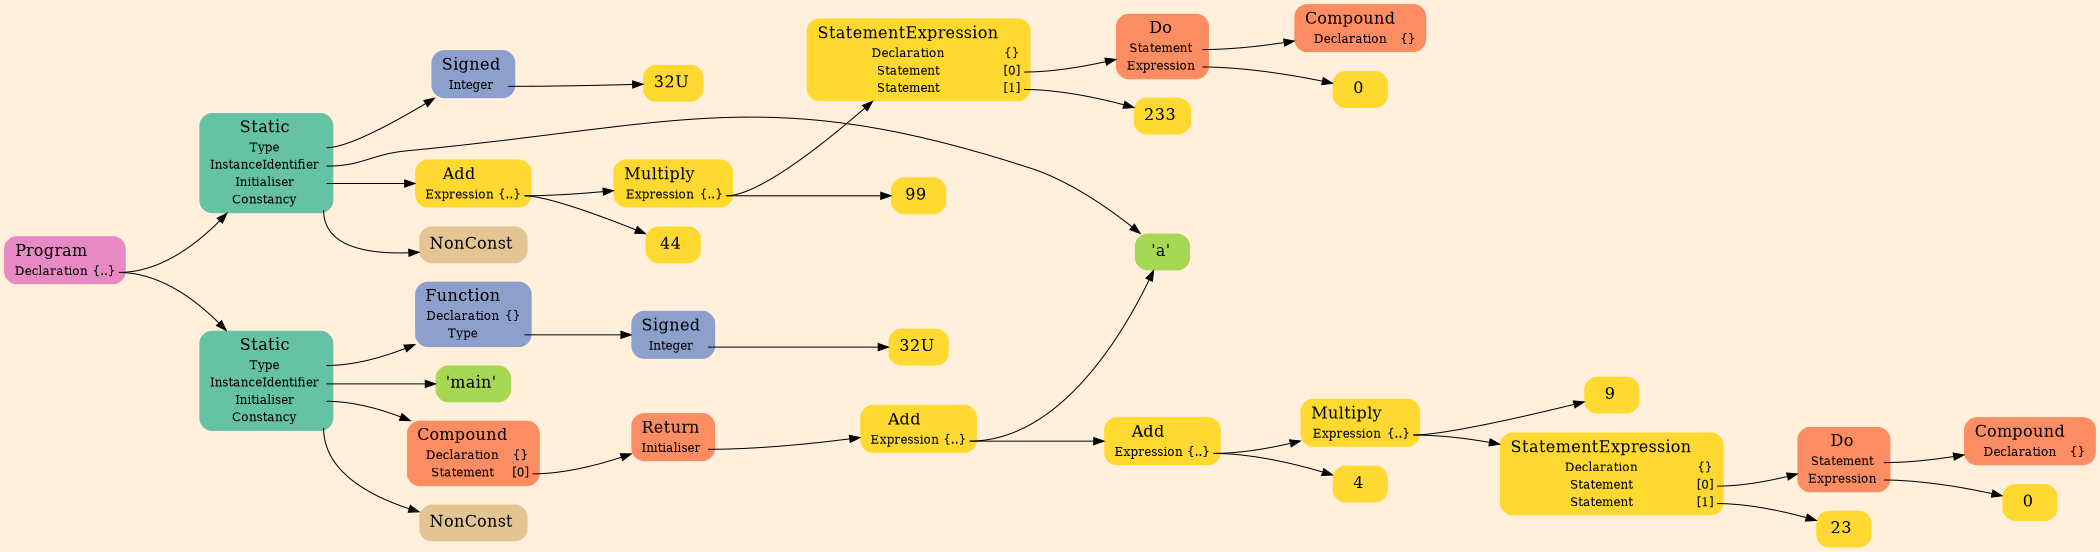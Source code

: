 digraph Inferno {
graph [
rankdir = "LR"
ranksep = 1.0
size = "14,20"
bgcolor = antiquewhite1
color = black
fontcolor = black
];
node [
];

"#I-2-1966" [
shape = "plaintext"
fillcolor = "/set28/4"
label = <<TABLE BORDER="0" CELLBORDER="0" CELLSPACING="0">
 <TR>
  <TD><FONT POINT-SIZE="16.0">Program</FONT></TD>
  <TD></TD>
 </TR>
 <TR>
  <TD>Declaration</TD>
  <TD PORT="port0">{..}</TD>
 </TR>
</TABLE>>
style = "rounded,filled"
fontsize = "12"
];
"#I-2-1970" [
shape = "plaintext"
fillcolor = "/set28/1"
label = <<TABLE BORDER="0" CELLBORDER="0" CELLSPACING="0">
 <TR>
  <TD><FONT POINT-SIZE="16.0">Static</FONT></TD>
  <TD></TD>
 </TR>
 <TR>
  <TD>Type</TD>
  <TD PORT="port0"></TD>
 </TR>
 <TR>
  <TD>InstanceIdentifier</TD>
  <TD PORT="port1"></TD>
 </TR>
 <TR>
  <TD>Initialiser</TD>
  <TD PORT="port2"></TD>
 </TR>
 <TR>
  <TD>Constancy</TD>
  <TD PORT="port3"></TD>
 </TR>
</TABLE>>
style = "rounded,filled"
fontsize = "12"
];
"#I-2-1972" [
shape = "plaintext"
fillcolor = "/set28/3"
label = <<TABLE BORDER="0" CELLBORDER="0" CELLSPACING="0">
 <TR>
  <TD><FONT POINT-SIZE="16.0">Signed</FONT></TD>
  <TD></TD>
 </TR>
 <TR>
  <TD>Integer</TD>
  <TD PORT="port0"></TD>
 </TR>
</TABLE>>
style = "rounded,filled"
fontsize = "12"
];
"#I-2-1973" [
shape = "plaintext"
fillcolor = "/set28/6"
label = <<TABLE BORDER="0" CELLBORDER="0" CELLSPACING="0">
 <TR>
  <TD><FONT POINT-SIZE="16.0">32U</FONT></TD>
  <TD></TD>
 </TR>
</TABLE>>
style = "rounded,filled"
fontsize = "12"
];
"#I-2-1971" [
shape = "plaintext"
fillcolor = "/set28/5"
label = <<TABLE BORDER="0" CELLBORDER="0" CELLSPACING="0">
 <TR>
  <TD><FONT POINT-SIZE="16.0">'a'</FONT></TD>
  <TD></TD>
 </TR>
</TABLE>>
style = "rounded,filled"
fontsize = "12"
];
"#I-2-1984" [
shape = "plaintext"
fillcolor = "/set28/6"
label = <<TABLE BORDER="0" CELLBORDER="0" CELLSPACING="0">
 <TR>
  <TD><FONT POINT-SIZE="16.0">Add</FONT></TD>
  <TD></TD>
 </TR>
 <TR>
  <TD>Expression</TD>
  <TD PORT="port0">{..}</TD>
 </TR>
</TABLE>>
style = "rounded,filled"
fontsize = "12"
];
"#I-2-1982" [
shape = "plaintext"
fillcolor = "/set28/6"
label = <<TABLE BORDER="0" CELLBORDER="0" CELLSPACING="0">
 <TR>
  <TD><FONT POINT-SIZE="16.0">Multiply</FONT></TD>
  <TD></TD>
 </TR>
 <TR>
  <TD>Expression</TD>
  <TD PORT="port0">{..}</TD>
 </TR>
</TABLE>>
style = "rounded,filled"
fontsize = "12"
];
"#I-2-1975" [
shape = "plaintext"
fillcolor = "/set28/6"
label = <<TABLE BORDER="0" CELLBORDER="0" CELLSPACING="0">
 <TR>
  <TD><FONT POINT-SIZE="16.0">99</FONT></TD>
  <TD></TD>
 </TR>
</TABLE>>
style = "rounded,filled"
fontsize = "12"
];
"#I-2-1981" [
shape = "plaintext"
fillcolor = "/set28/6"
label = <<TABLE BORDER="0" CELLBORDER="0" CELLSPACING="0">
 <TR>
  <TD><FONT POINT-SIZE="16.0">StatementExpression</FONT></TD>
  <TD></TD>
 </TR>
 <TR>
  <TD>Declaration</TD>
  <TD PORT="port0">{}</TD>
 </TR>
 <TR>
  <TD>Statement</TD>
  <TD PORT="port1">[0]</TD>
 </TR>
 <TR>
  <TD>Statement</TD>
  <TD PORT="port2">[1]</TD>
 </TR>
</TABLE>>
style = "rounded,filled"
fontsize = "12"
];
"#I-2-1978" [
shape = "plaintext"
fillcolor = "/set28/2"
label = <<TABLE BORDER="0" CELLBORDER="0" CELLSPACING="0">
 <TR>
  <TD><FONT POINT-SIZE="16.0">Do</FONT></TD>
  <TD></TD>
 </TR>
 <TR>
  <TD>Statement</TD>
  <TD PORT="port0"></TD>
 </TR>
 <TR>
  <TD>Expression</TD>
  <TD PORT="port1"></TD>
 </TR>
</TABLE>>
style = "rounded,filled"
fontsize = "12"
];
"#I-2-1976" [
shape = "plaintext"
fillcolor = "/set28/2"
label = <<TABLE BORDER="0" CELLBORDER="0" CELLSPACING="0">
 <TR>
  <TD><FONT POINT-SIZE="16.0">Compound</FONT></TD>
  <TD></TD>
 </TR>
 <TR>
  <TD>Declaration</TD>
  <TD PORT="port0">{}</TD>
 </TR>
</TABLE>>
style = "rounded,filled"
fontsize = "12"
];
"#I-2-1977" [
shape = "plaintext"
fillcolor = "/set28/6"
label = <<TABLE BORDER="0" CELLBORDER="0" CELLSPACING="0">
 <TR>
  <TD><FONT POINT-SIZE="16.0">0</FONT></TD>
  <TD></TD>
 </TR>
</TABLE>>
style = "rounded,filled"
fontsize = "12"
];
"#I-2-1979" [
shape = "plaintext"
fillcolor = "/set28/6"
label = <<TABLE BORDER="0" CELLBORDER="0" CELLSPACING="0">
 <TR>
  <TD><FONT POINT-SIZE="16.0">233</FONT></TD>
  <TD></TD>
 </TR>
</TABLE>>
style = "rounded,filled"
fontsize = "12"
];
"#I-2-1983" [
shape = "plaintext"
fillcolor = "/set28/6"
label = <<TABLE BORDER="0" CELLBORDER="0" CELLSPACING="0">
 <TR>
  <TD><FONT POINT-SIZE="16.0">44</FONT></TD>
  <TD></TD>
 </TR>
</TABLE>>
style = "rounded,filled"
fontsize = "12"
];
"#I-2-1969" [
shape = "plaintext"
fillcolor = "/set28/7"
label = <<TABLE BORDER="0" CELLBORDER="0" CELLSPACING="0">
 <TR>
  <TD><FONT POINT-SIZE="16.0">NonConst</FONT></TD>
  <TD></TD>
 </TR>
</TABLE>>
style = "rounded,filled"
fontsize = "12"
];
"#I-2-1987" [
shape = "plaintext"
fillcolor = "/set28/1"
label = <<TABLE BORDER="0" CELLBORDER="0" CELLSPACING="0">
 <TR>
  <TD><FONT POINT-SIZE="16.0">Static</FONT></TD>
  <TD></TD>
 </TR>
 <TR>
  <TD>Type</TD>
  <TD PORT="port0"></TD>
 </TR>
 <TR>
  <TD>InstanceIdentifier</TD>
  <TD PORT="port1"></TD>
 </TR>
 <TR>
  <TD>Initialiser</TD>
  <TD PORT="port2"></TD>
 </TR>
 <TR>
  <TD>Constancy</TD>
  <TD PORT="port3"></TD>
 </TR>
</TABLE>>
style = "rounded,filled"
fontsize = "12"
];
"#I-2-1989" [
shape = "plaintext"
fillcolor = "/set28/3"
label = <<TABLE BORDER="0" CELLBORDER="0" CELLSPACING="0">
 <TR>
  <TD><FONT POINT-SIZE="16.0">Function</FONT></TD>
  <TD></TD>
 </TR>
 <TR>
  <TD>Declaration</TD>
  <TD PORT="port0">{}</TD>
 </TR>
 <TR>
  <TD>Type</TD>
  <TD PORT="port1"></TD>
 </TR>
</TABLE>>
style = "rounded,filled"
fontsize = "12"
];
"#I-2-1990" [
shape = "plaintext"
fillcolor = "/set28/3"
label = <<TABLE BORDER="0" CELLBORDER="0" CELLSPACING="0">
 <TR>
  <TD><FONT POINT-SIZE="16.0">Signed</FONT></TD>
  <TD></TD>
 </TR>
 <TR>
  <TD>Integer</TD>
  <TD PORT="port0"></TD>
 </TR>
</TABLE>>
style = "rounded,filled"
fontsize = "12"
];
"#I-2-1991" [
shape = "plaintext"
fillcolor = "/set28/6"
label = <<TABLE BORDER="0" CELLBORDER="0" CELLSPACING="0">
 <TR>
  <TD><FONT POINT-SIZE="16.0">32U</FONT></TD>
  <TD></TD>
 </TR>
</TABLE>>
style = "rounded,filled"
fontsize = "12"
];
"#I-2-1988" [
shape = "plaintext"
fillcolor = "/set28/5"
label = <<TABLE BORDER="0" CELLBORDER="0" CELLSPACING="0">
 <TR>
  <TD><FONT POINT-SIZE="16.0">'main'</FONT></TD>
  <TD></TD>
 </TR>
</TABLE>>
style = "rounded,filled"
fontsize = "12"
];
"#I-2-2006" [
shape = "plaintext"
fillcolor = "/set28/2"
label = <<TABLE BORDER="0" CELLBORDER="0" CELLSPACING="0">
 <TR>
  <TD><FONT POINT-SIZE="16.0">Compound</FONT></TD>
  <TD></TD>
 </TR>
 <TR>
  <TD>Declaration</TD>
  <TD PORT="port0">{}</TD>
 </TR>
 <TR>
  <TD>Statement</TD>
  <TD PORT="port1">[0]</TD>
 </TR>
</TABLE>>
style = "rounded,filled"
fontsize = "12"
];
"#I-2-2005" [
shape = "plaintext"
fillcolor = "/set28/2"
label = <<TABLE BORDER="0" CELLBORDER="0" CELLSPACING="0">
 <TR>
  <TD><FONT POINT-SIZE="16.0">Return</FONT></TD>
  <TD></TD>
 </TR>
 <TR>
  <TD>Initialiser</TD>
  <TD PORT="port0"></TD>
 </TR>
</TABLE>>
style = "rounded,filled"
fontsize = "12"
];
"#I-2-2004" [
shape = "plaintext"
fillcolor = "/set28/6"
label = <<TABLE BORDER="0" CELLBORDER="0" CELLSPACING="0">
 <TR>
  <TD><FONT POINT-SIZE="16.0">Add</FONT></TD>
  <TD></TD>
 </TR>
 <TR>
  <TD>Expression</TD>
  <TD PORT="port0">{..}</TD>
 </TR>
</TABLE>>
style = "rounded,filled"
fontsize = "12"
];
"#I-2-2003" [
shape = "plaintext"
fillcolor = "/set28/6"
label = <<TABLE BORDER="0" CELLBORDER="0" CELLSPACING="0">
 <TR>
  <TD><FONT POINT-SIZE="16.0">Add</FONT></TD>
  <TD></TD>
 </TR>
 <TR>
  <TD>Expression</TD>
  <TD PORT="port0">{..}</TD>
 </TR>
</TABLE>>
style = "rounded,filled"
fontsize = "12"
];
"#I-2-2001" [
shape = "plaintext"
fillcolor = "/set28/6"
label = <<TABLE BORDER="0" CELLBORDER="0" CELLSPACING="0">
 <TR>
  <TD><FONT POINT-SIZE="16.0">Multiply</FONT></TD>
  <TD></TD>
 </TR>
 <TR>
  <TD>Expression</TD>
  <TD PORT="port0">{..}</TD>
 </TR>
</TABLE>>
style = "rounded,filled"
fontsize = "12"
];
"#I-2-1994" [
shape = "plaintext"
fillcolor = "/set28/6"
label = <<TABLE BORDER="0" CELLBORDER="0" CELLSPACING="0">
 <TR>
  <TD><FONT POINT-SIZE="16.0">9</FONT></TD>
  <TD></TD>
 </TR>
</TABLE>>
style = "rounded,filled"
fontsize = "12"
];
"#I-2-2000" [
shape = "plaintext"
fillcolor = "/set28/6"
label = <<TABLE BORDER="0" CELLBORDER="0" CELLSPACING="0">
 <TR>
  <TD><FONT POINT-SIZE="16.0">StatementExpression</FONT></TD>
  <TD></TD>
 </TR>
 <TR>
  <TD>Declaration</TD>
  <TD PORT="port0">{}</TD>
 </TR>
 <TR>
  <TD>Statement</TD>
  <TD PORT="port1">[0]</TD>
 </TR>
 <TR>
  <TD>Statement</TD>
  <TD PORT="port2">[1]</TD>
 </TR>
</TABLE>>
style = "rounded,filled"
fontsize = "12"
];
"#I-2-1997" [
shape = "plaintext"
fillcolor = "/set28/2"
label = <<TABLE BORDER="0" CELLBORDER="0" CELLSPACING="0">
 <TR>
  <TD><FONT POINT-SIZE="16.0">Do</FONT></TD>
  <TD></TD>
 </TR>
 <TR>
  <TD>Statement</TD>
  <TD PORT="port0"></TD>
 </TR>
 <TR>
  <TD>Expression</TD>
  <TD PORT="port1"></TD>
 </TR>
</TABLE>>
style = "rounded,filled"
fontsize = "12"
];
"#I-2-1995" [
shape = "plaintext"
fillcolor = "/set28/2"
label = <<TABLE BORDER="0" CELLBORDER="0" CELLSPACING="0">
 <TR>
  <TD><FONT POINT-SIZE="16.0">Compound</FONT></TD>
  <TD></TD>
 </TR>
 <TR>
  <TD>Declaration</TD>
  <TD PORT="port0">{}</TD>
 </TR>
</TABLE>>
style = "rounded,filled"
fontsize = "12"
];
"#I-2-1996" [
shape = "plaintext"
fillcolor = "/set28/6"
label = <<TABLE BORDER="0" CELLBORDER="0" CELLSPACING="0">
 <TR>
  <TD><FONT POINT-SIZE="16.0">0</FONT></TD>
  <TD></TD>
 </TR>
</TABLE>>
style = "rounded,filled"
fontsize = "12"
];
"#I-2-1998" [
shape = "plaintext"
fillcolor = "/set28/6"
label = <<TABLE BORDER="0" CELLBORDER="0" CELLSPACING="0">
 <TR>
  <TD><FONT POINT-SIZE="16.0">23</FONT></TD>
  <TD></TD>
 </TR>
</TABLE>>
style = "rounded,filled"
fontsize = "12"
];
"#I-2-2002" [
shape = "plaintext"
fillcolor = "/set28/6"
label = <<TABLE BORDER="0" CELLBORDER="0" CELLSPACING="0">
 <TR>
  <TD><FONT POINT-SIZE="16.0">4</FONT></TD>
  <TD></TD>
 </TR>
</TABLE>>
style = "rounded,filled"
fontsize = "12"
];
"#I-2-1986" [
shape = "plaintext"
fillcolor = "/set28/7"
label = <<TABLE BORDER="0" CELLBORDER="0" CELLSPACING="0">
 <TR>
  <TD><FONT POINT-SIZE="16.0">NonConst</FONT></TD>
  <TD></TD>
 </TR>
</TABLE>>
style = "rounded,filled"
fontsize = "12"
];

"#I-2-1966":port0 -> "#I-2-1970" [style="solid"
color = black
fontcolor = black
];
"#I-2-1966":port0 -> "#I-2-1987" [style="solid"
color = black
fontcolor = black
];
"#I-2-1970":port0 -> "#I-2-1972" [style="solid"
color = black
fontcolor = black
];
"#I-2-1970":port1 -> "#I-2-1971" [style="solid"
color = black
fontcolor = black
];
"#I-2-1970":port2 -> "#I-2-1984" [style="solid"
color = black
fontcolor = black
];
"#I-2-1970":port3 -> "#I-2-1969" [style="solid"
color = black
fontcolor = black
];
"#I-2-1972":port0 -> "#I-2-1973" [style="solid"
color = black
fontcolor = black
];
"#I-2-1984":port0 -> "#I-2-1982" [style="solid"
color = black
fontcolor = black
];
"#I-2-1984":port0 -> "#I-2-1983" [style="solid"
color = black
fontcolor = black
];
"#I-2-1982":port0 -> "#I-2-1975" [style="solid"
color = black
fontcolor = black
];
"#I-2-1982":port0 -> "#I-2-1981" [style="solid"
color = black
fontcolor = black
];
"#I-2-1981":port1 -> "#I-2-1978" [style="solid"
color = black
fontcolor = black
];
"#I-2-1981":port2 -> "#I-2-1979" [style="solid"
color = black
fontcolor = black
];
"#I-2-1978":port0 -> "#I-2-1976" [style="solid"
color = black
fontcolor = black
];
"#I-2-1978":port1 -> "#I-2-1977" [style="solid"
color = black
fontcolor = black
];
"#I-2-1987":port0 -> "#I-2-1989" [style="solid"
color = black
fontcolor = black
];
"#I-2-1987":port1 -> "#I-2-1988" [style="solid"
color = black
fontcolor = black
];
"#I-2-1987":port2 -> "#I-2-2006" [style="solid"
color = black
fontcolor = black
];
"#I-2-1987":port3 -> "#I-2-1986" [style="solid"
color = black
fontcolor = black
];
"#I-2-1989":port1 -> "#I-2-1990" [style="solid"
color = black
fontcolor = black
];
"#I-2-1990":port0 -> "#I-2-1991" [style="solid"
color = black
fontcolor = black
];
"#I-2-2006":port1 -> "#I-2-2005" [style="solid"
color = black
fontcolor = black
];
"#I-2-2005":port0 -> "#I-2-2004" [style="solid"
color = black
fontcolor = black
];
"#I-2-2004":port0 -> "#I-2-2003" [style="solid"
color = black
fontcolor = black
];
"#I-2-2004":port0 -> "#I-2-1971" [style="solid"
color = black
fontcolor = black
];
"#I-2-2003":port0 -> "#I-2-2001" [style="solid"
color = black
fontcolor = black
];
"#I-2-2003":port0 -> "#I-2-2002" [style="solid"
color = black
fontcolor = black
];
"#I-2-2001":port0 -> "#I-2-1994" [style="solid"
color = black
fontcolor = black
];
"#I-2-2001":port0 -> "#I-2-2000" [style="solid"
color = black
fontcolor = black
];
"#I-2-2000":port1 -> "#I-2-1997" [style="solid"
color = black
fontcolor = black
];
"#I-2-2000":port2 -> "#I-2-1998" [style="solid"
color = black
fontcolor = black
];
"#I-2-1997":port0 -> "#I-2-1995" [style="solid"
color = black
fontcolor = black
];
"#I-2-1997":port1 -> "#I-2-1996" [style="solid"
color = black
fontcolor = black
];
}

